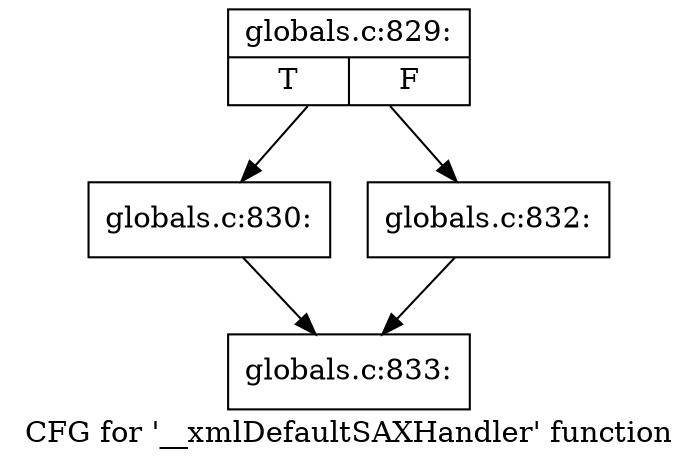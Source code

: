 digraph "CFG for '__xmlDefaultSAXHandler' function" {
	label="CFG for '__xmlDefaultSAXHandler' function";

	Node0x4abb2d0 [shape=record,label="{globals.c:829:|{<s0>T|<s1>F}}"];
	Node0x4abb2d0 -> Node0x4abb820;
	Node0x4abb2d0 -> Node0x4abb8c0;
	Node0x4abb820 [shape=record,label="{globals.c:830:}"];
	Node0x4abb820 -> Node0x4abb600;
	Node0x4abb8c0 [shape=record,label="{globals.c:832:}"];
	Node0x4abb8c0 -> Node0x4abb600;
	Node0x4abb600 [shape=record,label="{globals.c:833:}"];
}
